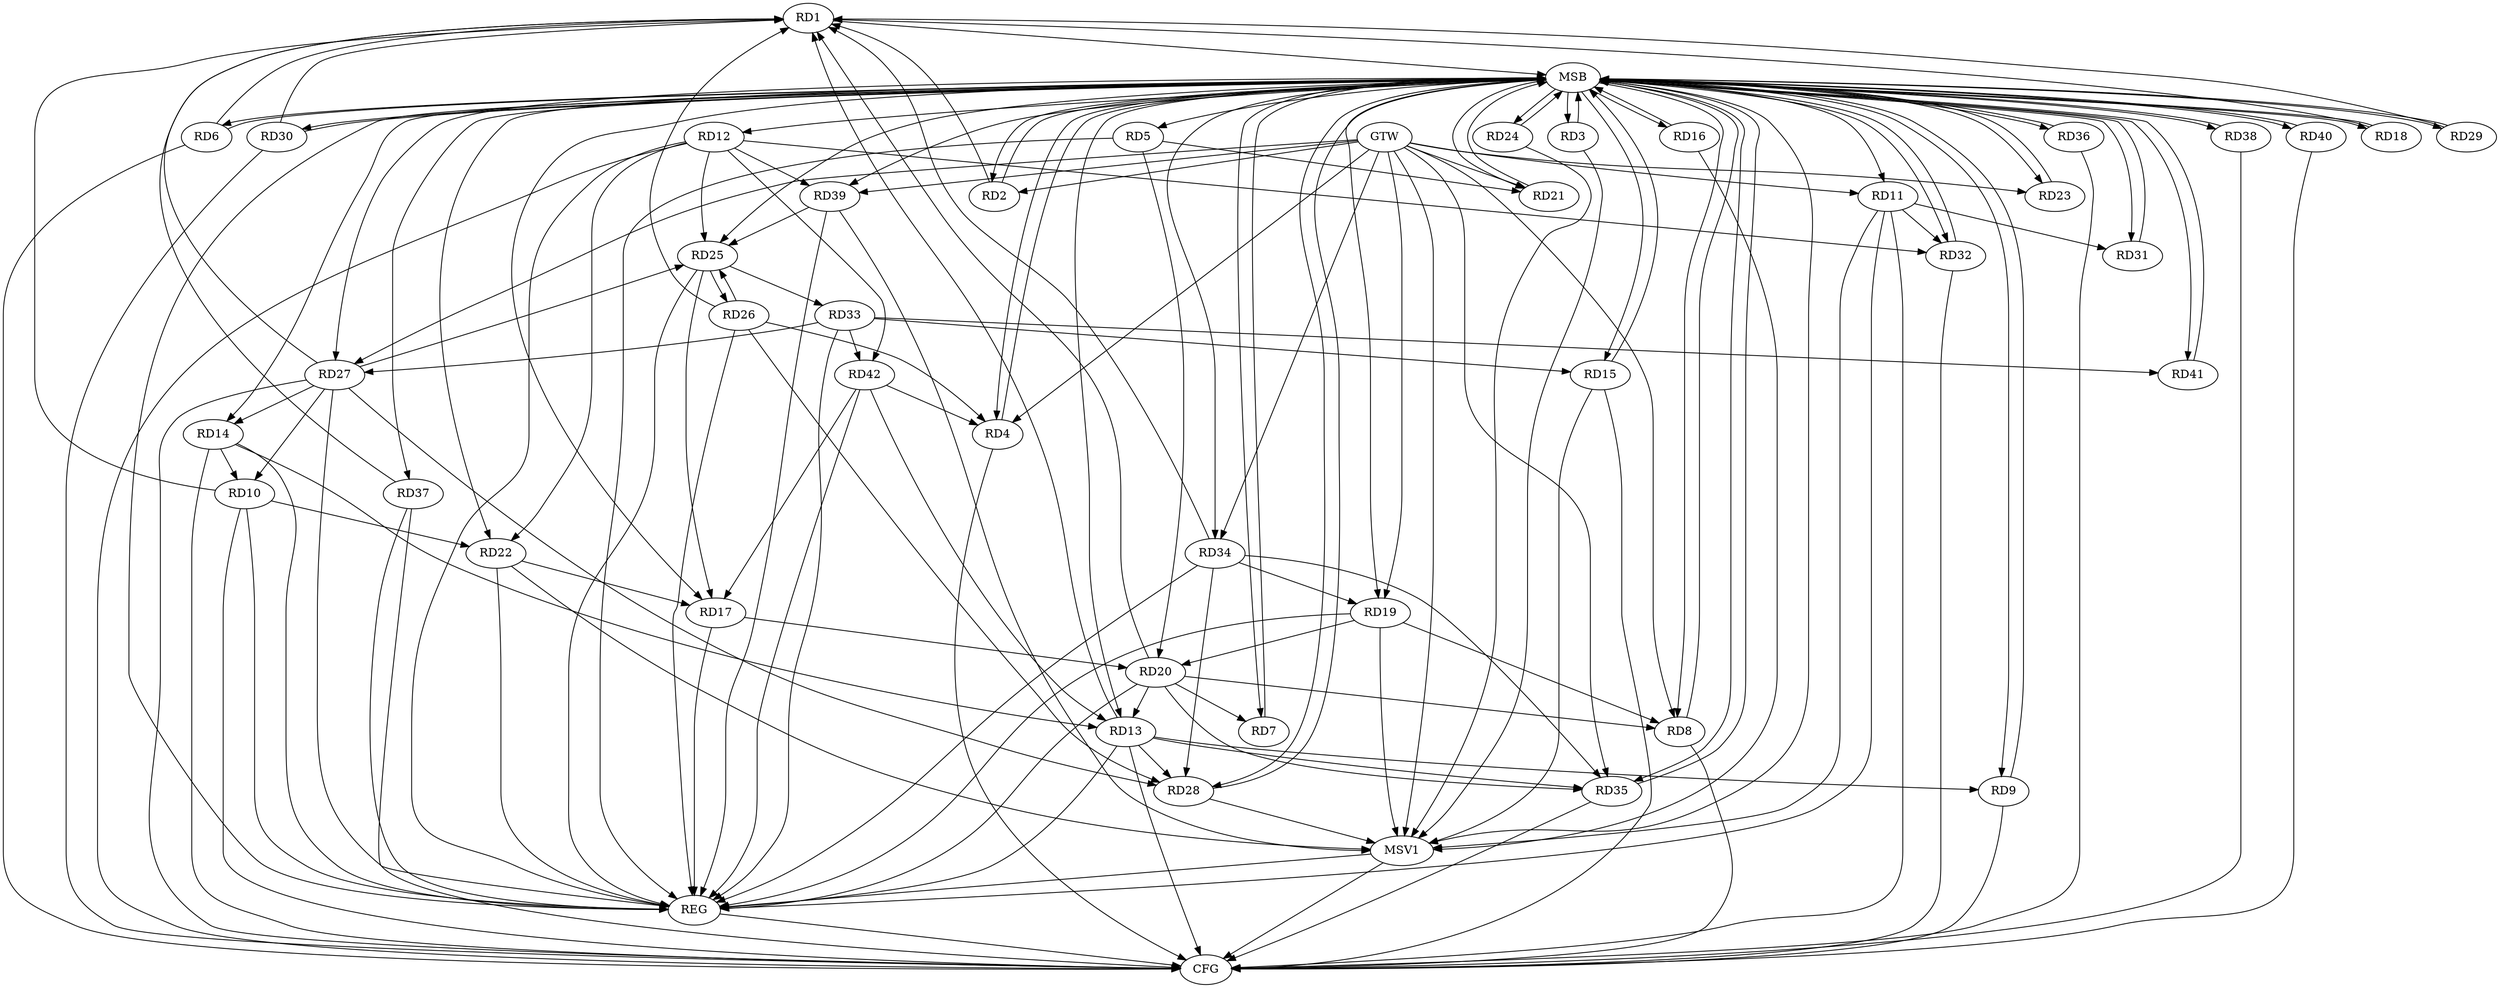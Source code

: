 strict digraph G {
  RD1 [ label="RD1" ];
  RD2 [ label="RD2" ];
  RD3 [ label="RD3" ];
  RD4 [ label="RD4" ];
  RD5 [ label="RD5" ];
  RD6 [ label="RD6" ];
  RD7 [ label="RD7" ];
  RD8 [ label="RD8" ];
  RD9 [ label="RD9" ];
  RD10 [ label="RD10" ];
  RD11 [ label="RD11" ];
  RD12 [ label="RD12" ];
  RD13 [ label="RD13" ];
  RD14 [ label="RD14" ];
  RD15 [ label="RD15" ];
  RD16 [ label="RD16" ];
  RD17 [ label="RD17" ];
  RD18 [ label="RD18" ];
  RD19 [ label="RD19" ];
  RD20 [ label="RD20" ];
  RD21 [ label="RD21" ];
  RD22 [ label="RD22" ];
  RD23 [ label="RD23" ];
  RD24 [ label="RD24" ];
  RD25 [ label="RD25" ];
  RD26 [ label="RD26" ];
  RD27 [ label="RD27" ];
  RD28 [ label="RD28" ];
  RD29 [ label="RD29" ];
  RD30 [ label="RD30" ];
  RD31 [ label="RD31" ];
  RD32 [ label="RD32" ];
  RD33 [ label="RD33" ];
  RD34 [ label="RD34" ];
  RD35 [ label="RD35" ];
  RD36 [ label="RD36" ];
  RD37 [ label="RD37" ];
  RD38 [ label="RD38" ];
  RD39 [ label="RD39" ];
  RD40 [ label="RD40" ];
  RD41 [ label="RD41" ];
  RD42 [ label="RD42" ];
  GTW [ label="GTW" ];
  REG [ label="REG" ];
  MSB [ label="MSB" ];
  CFG [ label="CFG" ];
  MSV1 [ label="MSV1" ];
  RD26 -> RD4;
  RD42 -> RD4;
  RD5 -> RD20;
  RD5 -> RD21;
  RD20 -> RD7;
  RD19 -> RD8;
  RD20 -> RD8;
  RD13 -> RD9;
  RD14 -> RD10;
  RD10 -> RD22;
  RD27 -> RD10;
  RD11 -> RD31;
  RD11 -> RD32;
  RD12 -> RD22;
  RD12 -> RD25;
  RD12 -> RD32;
  RD12 -> RD39;
  RD12 -> RD42;
  RD14 -> RD13;
  RD20 -> RD13;
  RD13 -> RD28;
  RD13 -> RD35;
  RD42 -> RD13;
  RD27 -> RD14;
  RD33 -> RD15;
  RD17 -> RD20;
  RD22 -> RD17;
  RD25 -> RD17;
  RD42 -> RD17;
  RD19 -> RD20;
  RD34 -> RD19;
  RD20 -> RD35;
  RD25 -> RD26;
  RD26 -> RD25;
  RD27 -> RD25;
  RD25 -> RD33;
  RD39 -> RD25;
  RD26 -> RD28;
  RD27 -> RD28;
  RD33 -> RD27;
  RD34 -> RD28;
  RD33 -> RD41;
  RD33 -> RD42;
  RD34 -> RD35;
  GTW -> RD35;
  GTW -> RD21;
  GTW -> RD11;
  GTW -> RD8;
  GTW -> RD19;
  GTW -> RD34;
  GTW -> RD4;
  GTW -> RD39;
  GTW -> RD2;
  GTW -> RD23;
  GTW -> RD27;
  RD5 -> REG;
  RD10 -> REG;
  RD11 -> REG;
  RD12 -> REG;
  RD13 -> REG;
  RD14 -> REG;
  RD17 -> REG;
  RD19 -> REG;
  RD20 -> REG;
  RD22 -> REG;
  RD25 -> REG;
  RD26 -> REG;
  RD27 -> REG;
  RD33 -> REG;
  RD34 -> REG;
  RD37 -> REG;
  RD39 -> REG;
  RD42 -> REG;
  RD1 -> MSB;
  MSB -> RD3;
  MSB -> RD16;
  MSB -> RD17;
  MSB -> RD32;
  MSB -> RD41;
  MSB -> REG;
  RD2 -> MSB;
  MSB -> RD5;
  MSB -> RD12;
  MSB -> RD21;
  MSB -> RD35;
  MSB -> RD37;
  MSB -> RD39;
  RD3 -> MSB;
  MSB -> RD13;
  MSB -> RD34;
  MSB -> RD38;
  MSB -> RD40;
  RD4 -> MSB;
  MSB -> RD8;
  MSB -> RD18;
  MSB -> RD19;
  RD6 -> MSB;
  MSB -> RD9;
  RD7 -> MSB;
  RD8 -> MSB;
  MSB -> RD4;
  MSB -> RD31;
  RD9 -> MSB;
  MSB -> RD2;
  MSB -> RD7;
  MSB -> RD11;
  MSB -> RD15;
  MSB -> RD24;
  RD15 -> MSB;
  RD16 -> MSB;
  MSB -> RD23;
  RD18 -> MSB;
  MSB -> RD28;
  RD21 -> MSB;
  MSB -> RD14;
  RD23 -> MSB;
  RD24 -> MSB;
  MSB -> RD6;
  MSB -> RD36;
  RD28 -> MSB;
  RD29 -> MSB;
  MSB -> RD27;
  RD30 -> MSB;
  RD31 -> MSB;
  RD32 -> MSB;
  MSB -> RD25;
  RD35 -> MSB;
  MSB -> RD22;
  MSB -> RD30;
  RD36 -> MSB;
  MSB -> RD29;
  RD38 -> MSB;
  RD40 -> MSB;
  RD41 -> MSB;
  RD8 -> CFG;
  RD6 -> CFG;
  RD13 -> CFG;
  RD38 -> CFG;
  RD30 -> CFG;
  RD37 -> CFG;
  RD9 -> CFG;
  RD4 -> CFG;
  RD35 -> CFG;
  RD40 -> CFG;
  RD12 -> CFG;
  RD15 -> CFG;
  RD11 -> CFG;
  RD36 -> CFG;
  RD32 -> CFG;
  RD27 -> CFG;
  RD14 -> CFG;
  RD10 -> CFG;
  REG -> CFG;
  RD2 -> RD1;
  RD10 -> RD1;
  RD34 -> RD1;
  RD37 -> RD1;
  RD13 -> RD1;
  RD27 -> RD1;
  RD18 -> RD1;
  RD30 -> RD1;
  RD6 -> RD1;
  RD29 -> RD1;
  RD20 -> RD1;
  RD26 -> RD1;
  RD11 -> MSV1;
  RD19 -> MSV1;
  RD22 -> MSV1;
  RD39 -> MSV1;
  GTW -> MSV1;
  MSB -> MSV1;
  RD24 -> MSV1;
  RD3 -> MSV1;
  RD15 -> MSV1;
  RD28 -> MSV1;
  RD16 -> MSV1;
  MSV1 -> REG;
  MSV1 -> CFG;
}
